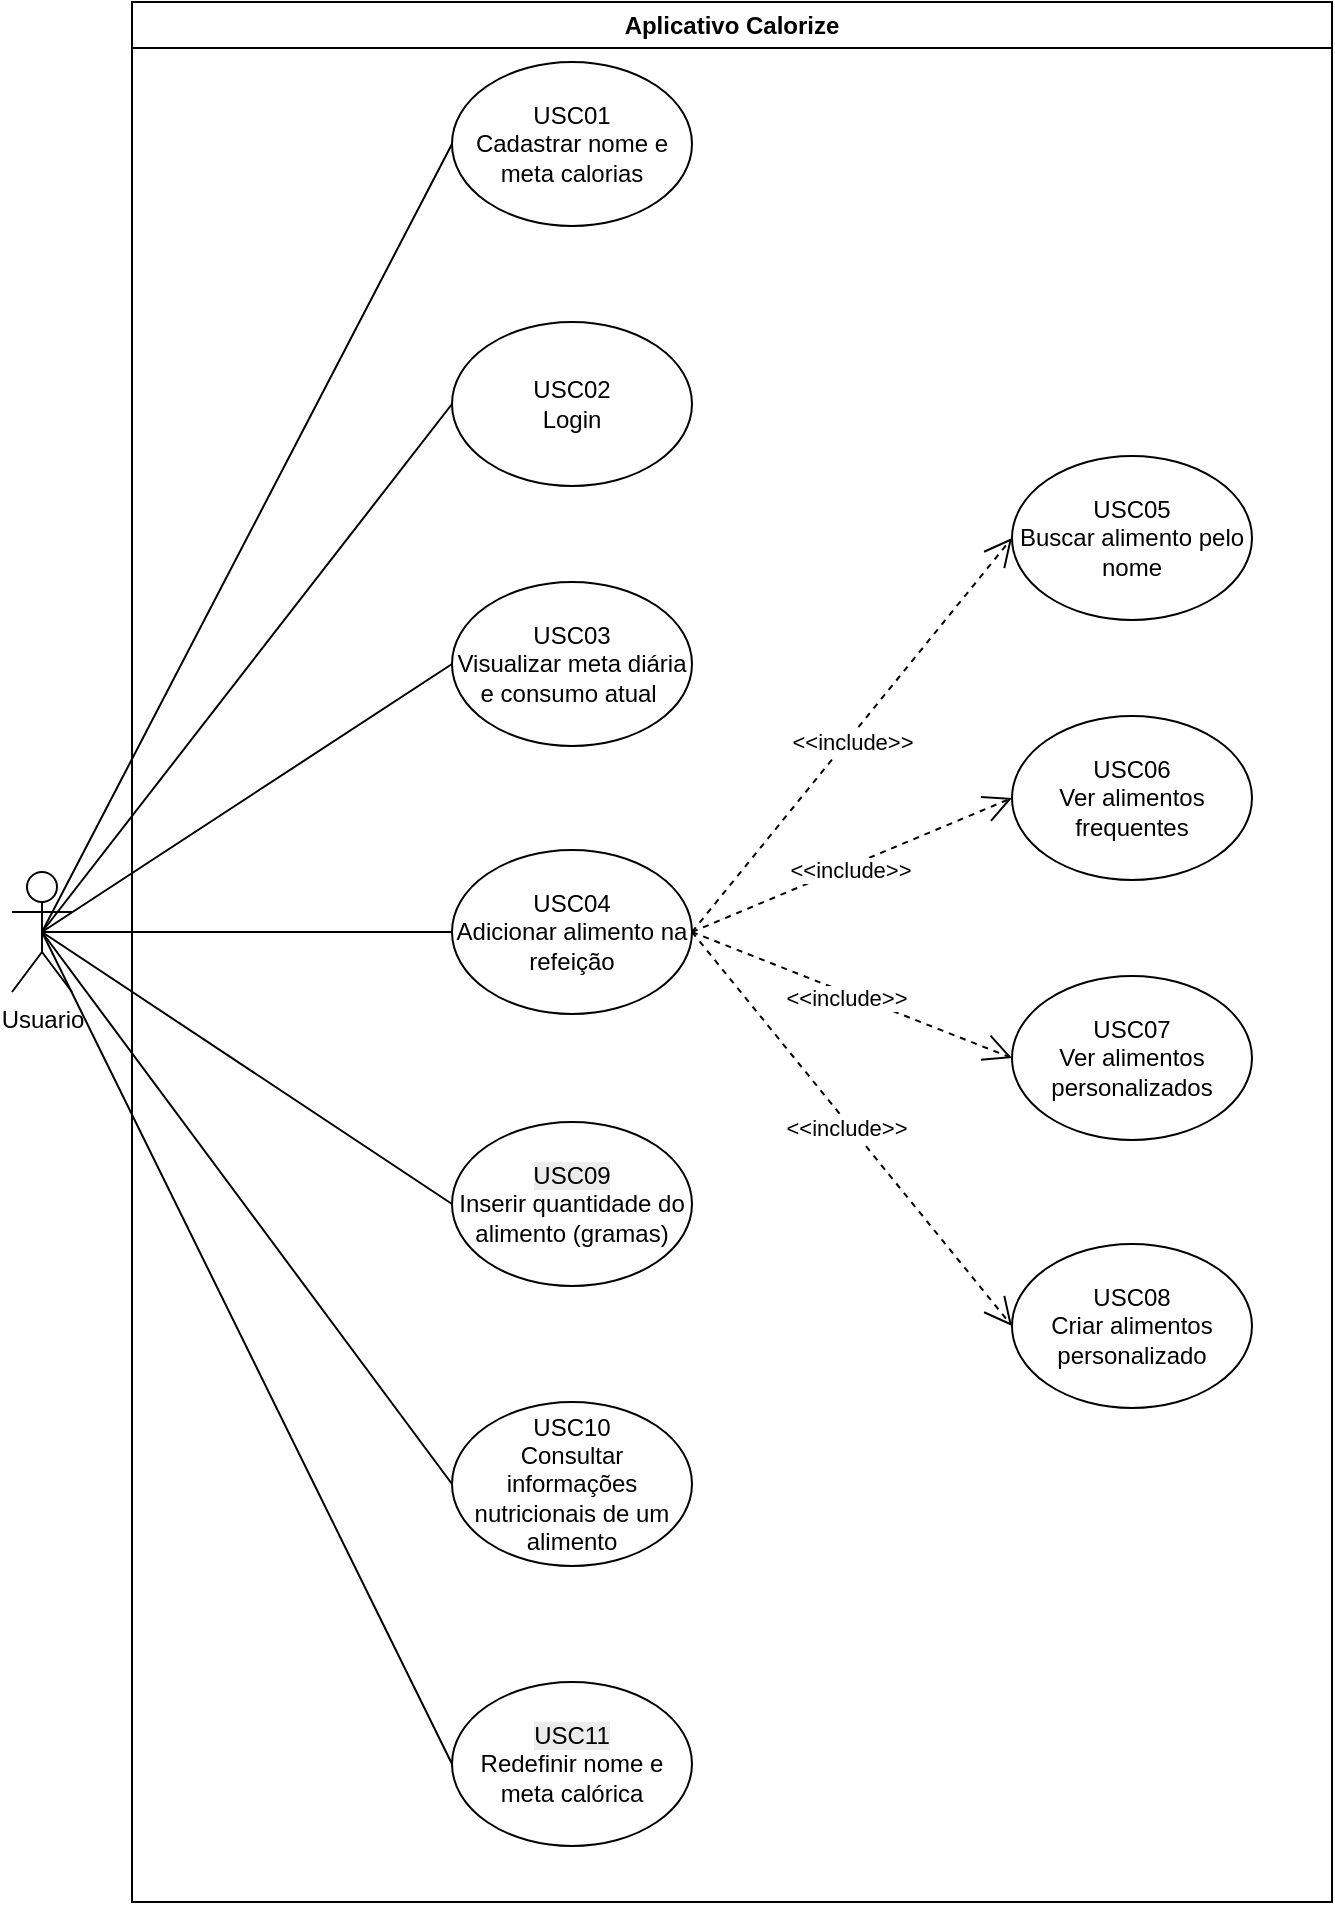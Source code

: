 <mxfile version="26.2.14">
  <diagram name="Página-1" id="x-2YHEiGtUuAu708nRld">
    <mxGraphModel dx="2066" dy="1107" grid="1" gridSize="10" guides="1" tooltips="1" connect="1" arrows="1" fold="1" page="1" pageScale="1" pageWidth="1654" pageHeight="1169" math="0" shadow="0">
      <root>
        <mxCell id="0" />
        <mxCell id="1" parent="0" />
        <mxCell id="iOlNJ4PKD2sdGlTA0boe-1" value="Usuario" style="shape=umlActor;verticalLabelPosition=bottom;verticalAlign=top;html=1;outlineConnect=0;" vertex="1" parent="1">
          <mxGeometry x="60" y="555" width="30" height="60" as="geometry" />
        </mxCell>
        <mxCell id="iOlNJ4PKD2sdGlTA0boe-3" value="USC01&lt;div&gt;Cadastrar nome e meta calorias&lt;/div&gt;" style="ellipse;whiteSpace=wrap;html=1;" vertex="1" parent="1">
          <mxGeometry x="280" y="150" width="120" height="82" as="geometry" />
        </mxCell>
        <mxCell id="iOlNJ4PKD2sdGlTA0boe-4" value="USC02&lt;div&gt;Login&lt;/div&gt;" style="ellipse;whiteSpace=wrap;html=1;" vertex="1" parent="1">
          <mxGeometry x="280" y="280" width="120" height="82" as="geometry" />
        </mxCell>
        <mxCell id="iOlNJ4PKD2sdGlTA0boe-5" value="USC03&lt;div&gt;Visualizar meta diária e consumo atual&amp;nbsp;&lt;/div&gt;" style="ellipse;whiteSpace=wrap;html=1;" vertex="1" parent="1">
          <mxGeometry x="280" y="410" width="120" height="82" as="geometry" />
        </mxCell>
        <mxCell id="iOlNJ4PKD2sdGlTA0boe-15" value="" style="endArrow=none;html=1;rounded=0;exitX=0.5;exitY=0.5;exitDx=0;exitDy=0;entryX=0;entryY=0.5;entryDx=0;entryDy=0;exitPerimeter=0;" edge="1" parent="1" source="iOlNJ4PKD2sdGlTA0boe-1" target="iOlNJ4PKD2sdGlTA0boe-3">
          <mxGeometry width="50" height="50" relative="1" as="geometry">
            <mxPoint x="250" y="589" as="sourcePoint" />
            <mxPoint x="350" y="52" as="targetPoint" />
          </mxGeometry>
        </mxCell>
        <mxCell id="iOlNJ4PKD2sdGlTA0boe-16" value="" style="endArrow=none;html=1;rounded=0;entryX=0;entryY=0.5;entryDx=0;entryDy=0;exitX=0.5;exitY=0.5;exitDx=0;exitDy=0;exitPerimeter=0;" edge="1" parent="1" source="iOlNJ4PKD2sdGlTA0boe-1" target="iOlNJ4PKD2sdGlTA0boe-4">
          <mxGeometry width="50" height="50" relative="1" as="geometry">
            <mxPoint x="250" y="589" as="sourcePoint" />
            <mxPoint x="400" y="-38" as="targetPoint" />
          </mxGeometry>
        </mxCell>
        <mxCell id="iOlNJ4PKD2sdGlTA0boe-17" value="" style="endArrow=none;html=1;rounded=0;exitX=0.5;exitY=0.5;exitDx=0;exitDy=0;entryX=0;entryY=0.5;entryDx=0;entryDy=0;exitPerimeter=0;" edge="1" parent="1" source="iOlNJ4PKD2sdGlTA0boe-1" target="iOlNJ4PKD2sdGlTA0boe-5">
          <mxGeometry width="50" height="50" relative="1" as="geometry">
            <mxPoint x="250" y="589" as="sourcePoint" />
            <mxPoint x="410" y="-28" as="targetPoint" />
          </mxGeometry>
        </mxCell>
        <mxCell id="iOlNJ4PKD2sdGlTA0boe-18" value="" style="endArrow=none;html=1;rounded=0;exitX=0.5;exitY=0.5;exitDx=0;exitDy=0;exitPerimeter=0;entryX=0;entryY=0.5;entryDx=0;entryDy=0;" edge="1" parent="1" source="iOlNJ4PKD2sdGlTA0boe-1" target="iOlNJ4PKD2sdGlTA0boe-72">
          <mxGeometry width="50" height="50" relative="1" as="geometry">
            <mxPoint x="250" y="589" as="sourcePoint" />
            <mxPoint x="780" y="600" as="targetPoint" />
          </mxGeometry>
        </mxCell>
        <mxCell id="iOlNJ4PKD2sdGlTA0boe-69" value="" style="endArrow=none;html=1;rounded=0;exitX=0.5;exitY=0.5;exitDx=0;exitDy=0;entryX=0;entryY=0.5;entryDx=0;entryDy=0;exitPerimeter=0;" edge="1" parent="1" source="iOlNJ4PKD2sdGlTA0boe-1" target="iOlNJ4PKD2sdGlTA0boe-73">
          <mxGeometry width="50" height="50" relative="1" as="geometry">
            <mxPoint x="85" y="599" as="sourcePoint" />
            <mxPoint x="270" y="755" as="targetPoint" />
          </mxGeometry>
        </mxCell>
        <mxCell id="iOlNJ4PKD2sdGlTA0boe-70" value="" style="endArrow=none;html=1;rounded=0;exitX=0.5;exitY=0.5;exitDx=0;exitDy=0;exitPerimeter=0;entryX=0;entryY=0.5;entryDx=0;entryDy=0;" edge="1" parent="1" source="iOlNJ4PKD2sdGlTA0boe-1" target="iOlNJ4PKD2sdGlTA0boe-74">
          <mxGeometry width="50" height="50" relative="1" as="geometry">
            <mxPoint x="90" y="590" as="sourcePoint" />
            <mxPoint x="270" y="850" as="targetPoint" />
          </mxGeometry>
        </mxCell>
        <mxCell id="iOlNJ4PKD2sdGlTA0boe-71" value="" style="endArrow=none;html=1;rounded=0;exitX=0.5;exitY=0.5;exitDx=0;exitDy=0;entryX=0;entryY=0.5;entryDx=0;entryDy=0;exitPerimeter=0;" edge="1" parent="1" source="iOlNJ4PKD2sdGlTA0boe-1" target="iOlNJ4PKD2sdGlTA0boe-75">
          <mxGeometry width="50" height="50" relative="1" as="geometry">
            <mxPoint x="105" y="619" as="sourcePoint" />
            <mxPoint x="260" y="980" as="targetPoint" />
          </mxGeometry>
        </mxCell>
        <mxCell id="iOlNJ4PKD2sdGlTA0boe-72" value="USC04&lt;div&gt;Adicionar alimento na refeição&lt;/div&gt;" style="ellipse;whiteSpace=wrap;html=1;" vertex="1" parent="1">
          <mxGeometry x="280" y="544" width="120" height="82" as="geometry" />
        </mxCell>
        <mxCell id="iOlNJ4PKD2sdGlTA0boe-73" value="&lt;span style=&quot;caret-color: rgb(0, 0, 0); color: rgb(0, 0, 0); font-family: Helvetica; font-size: 12px; font-style: normal; font-variant-caps: normal; font-weight: 400; letter-spacing: normal; orphans: auto; text-align: center; text-indent: 0px; text-transform: none; white-space: normal; widows: auto; word-spacing: 0px; -webkit-text-stroke-width: 0px; background-color: rgb(236, 236, 236); text-decoration: none; display: inline !important; float: none;&quot;&gt;USC09&lt;/span&gt;&lt;div style=&quot;caret-color: rgb(0, 0, 0); color: rgb(0, 0, 0); font-family: Helvetica; font-size: 12px; font-style: normal; font-variant-caps: normal; font-weight: 400; letter-spacing: normal; orphans: auto; text-align: center; text-indent: 0px; text-transform: none; white-space: normal; widows: auto; word-spacing: 0px; -webkit-text-stroke-width: 0px; text-decoration: none;&quot;&gt;Inserir quantidade do alimento (gramas)&lt;/div&gt;" style="ellipse;whiteSpace=wrap;html=1;" vertex="1" parent="1">
          <mxGeometry x="280" y="680" width="120" height="82" as="geometry" />
        </mxCell>
        <mxCell id="iOlNJ4PKD2sdGlTA0boe-74" value="USC10&lt;div&gt;Consultar informações nutricionais de um alimento&lt;/div&gt;" style="ellipse;whiteSpace=wrap;html=1;" vertex="1" parent="1">
          <mxGeometry x="280" y="820" width="120" height="82" as="geometry" />
        </mxCell>
        <mxCell id="iOlNJ4PKD2sdGlTA0boe-75" value="&lt;span style=&quot;caret-color: rgb(0, 0, 0); color: rgb(0, 0, 0); font-family: Helvetica; font-size: 12px; font-style: normal; font-variant-caps: normal; font-weight: 400; letter-spacing: normal; text-align: center; text-indent: 0px; text-transform: none; white-space: normal; word-spacing: 0px; -webkit-text-stroke-width: 0px; background-color: rgb(236, 236, 236); text-decoration: none; float: none; display: inline !important;&quot;&gt;USC11&lt;/span&gt;&lt;div style=&quot;caret-color: rgb(0, 0, 0); color: rgb(0, 0, 0); font-family: Helvetica; font-size: 12px; font-style: normal; font-variant-caps: normal; font-weight: 400; letter-spacing: normal; text-align: center; text-indent: 0px; text-transform: none; white-space: normal; word-spacing: 0px; -webkit-text-stroke-width: 0px; text-decoration: none;&quot;&gt;Redefinir nome e meta calórica&lt;/div&gt;" style="ellipse;whiteSpace=wrap;html=1;" vertex="1" parent="1">
          <mxGeometry x="280" y="960" width="120" height="82" as="geometry" />
        </mxCell>
        <mxCell id="iOlNJ4PKD2sdGlTA0boe-76" value="USC05&lt;div&gt;Buscar alimento pelo nome&lt;/div&gt;" style="ellipse;whiteSpace=wrap;html=1;" vertex="1" parent="1">
          <mxGeometry x="560" y="347" width="120" height="82" as="geometry" />
        </mxCell>
        <mxCell id="iOlNJ4PKD2sdGlTA0boe-77" value="USC06&lt;div&gt;Ver alimentos frequentes&lt;/div&gt;" style="ellipse;whiteSpace=wrap;html=1;" vertex="1" parent="1">
          <mxGeometry x="560" y="477" width="120" height="82" as="geometry" />
        </mxCell>
        <mxCell id="iOlNJ4PKD2sdGlTA0boe-78" value="USC07&lt;div&gt;Ver alimentos personalizados&lt;/div&gt;" style="ellipse;whiteSpace=wrap;html=1;" vertex="1" parent="1">
          <mxGeometry x="560" y="607" width="120" height="82" as="geometry" />
        </mxCell>
        <mxCell id="iOlNJ4PKD2sdGlTA0boe-79" value="USC08&lt;br&gt;&lt;div&gt;&lt;div&gt;Criar alimentos personalizado&lt;/div&gt;&lt;/div&gt;" style="ellipse;whiteSpace=wrap;html=1;" vertex="1" parent="1">
          <mxGeometry x="560" y="741" width="120" height="82" as="geometry" />
        </mxCell>
        <mxCell id="iOlNJ4PKD2sdGlTA0boe-88" value="&amp;lt;&amp;lt;include&amp;gt;&amp;gt;" style="endArrow=open;endSize=12;dashed=1;html=1;rounded=0;exitX=1;exitY=0.5;exitDx=0;exitDy=0;entryX=0;entryY=0.5;entryDx=0;entryDy=0;" edge="1" parent="1" source="iOlNJ4PKD2sdGlTA0boe-72" target="iOlNJ4PKD2sdGlTA0boe-76">
          <mxGeometry x="-0.021" y="-2" width="160" relative="1" as="geometry">
            <mxPoint x="830" y="580" as="sourcePoint" />
            <mxPoint x="990" y="580" as="targetPoint" />
            <mxPoint as="offset" />
          </mxGeometry>
        </mxCell>
        <mxCell id="iOlNJ4PKD2sdGlTA0boe-89" value="&amp;lt;&amp;lt;include&amp;gt;&amp;gt;" style="endArrow=open;endSize=12;dashed=1;html=1;rounded=0;exitX=1;exitY=0.5;exitDx=0;exitDy=0;entryX=0;entryY=0.5;entryDx=0;entryDy=0;" edge="1" parent="1" source="iOlNJ4PKD2sdGlTA0boe-72" target="iOlNJ4PKD2sdGlTA0boe-77">
          <mxGeometry x="-0.021" y="-2" width="160" relative="1" as="geometry">
            <mxPoint x="410" y="595" as="sourcePoint" />
            <mxPoint x="570" y="398" as="targetPoint" />
            <mxPoint as="offset" />
          </mxGeometry>
        </mxCell>
        <mxCell id="iOlNJ4PKD2sdGlTA0boe-90" value="&amp;lt;&amp;lt;include&amp;gt;&amp;gt;" style="endArrow=open;endSize=12;dashed=1;html=1;rounded=0;exitX=1;exitY=0.5;exitDx=0;exitDy=0;entryX=0;entryY=0.5;entryDx=0;entryDy=0;" edge="1" parent="1" source="iOlNJ4PKD2sdGlTA0boe-72" target="iOlNJ4PKD2sdGlTA0boe-78">
          <mxGeometry x="-0.021" y="-2" width="160" relative="1" as="geometry">
            <mxPoint x="410" y="595" as="sourcePoint" />
            <mxPoint x="570" y="528" as="targetPoint" />
            <mxPoint as="offset" />
          </mxGeometry>
        </mxCell>
        <mxCell id="iOlNJ4PKD2sdGlTA0boe-91" value="&amp;lt;&amp;lt;include&amp;gt;&amp;gt;" style="endArrow=open;endSize=12;dashed=1;html=1;rounded=0;exitX=1;exitY=0.5;exitDx=0;exitDy=0;entryX=0;entryY=0.5;entryDx=0;entryDy=0;" edge="1" parent="1" source="iOlNJ4PKD2sdGlTA0boe-72" target="iOlNJ4PKD2sdGlTA0boe-79">
          <mxGeometry x="-0.021" y="-2" width="160" relative="1" as="geometry">
            <mxPoint x="420" y="605" as="sourcePoint" />
            <mxPoint x="580" y="538" as="targetPoint" />
            <mxPoint as="offset" />
          </mxGeometry>
        </mxCell>
        <mxCell id="iOlNJ4PKD2sdGlTA0boe-92" value="Aplicativo Calorize" style="swimlane;whiteSpace=wrap;html=1;" vertex="1" parent="1">
          <mxGeometry x="120" y="120" width="600" height="950" as="geometry" />
        </mxCell>
      </root>
    </mxGraphModel>
  </diagram>
</mxfile>
